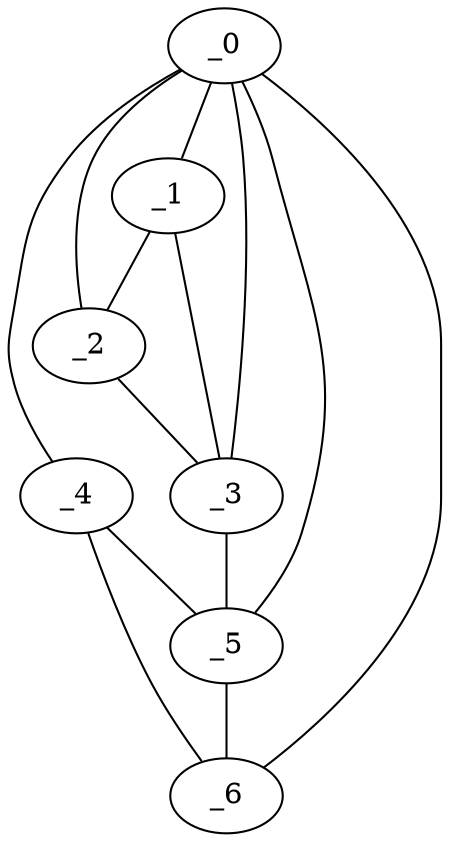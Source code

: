 graph "obj50__180.gxl" {
	_0	 [x=48,
		y=39];
	_1	 [x=72,
		y=16];
	_0 -- _1	 [valence=2];
	_2	 [x=74,
		y=10];
	_0 -- _2	 [valence=1];
	_3	 [x=84,
		y=39];
	_0 -- _3	 [valence=1];
	_4	 [x=93,
		y=109];
	_0 -- _4	 [valence=2];
	_5	 [x=95,
		y=84];
	_0 -- _5	 [valence=2];
	_6	 [x=96,
		y=117];
	_0 -- _6	 [valence=1];
	_1 -- _2	 [valence=1];
	_1 -- _3	 [valence=2];
	_2 -- _3	 [valence=1];
	_3 -- _5	 [valence=1];
	_4 -- _5	 [valence=2];
	_4 -- _6	 [valence=1];
	_5 -- _6	 [valence=1];
}
